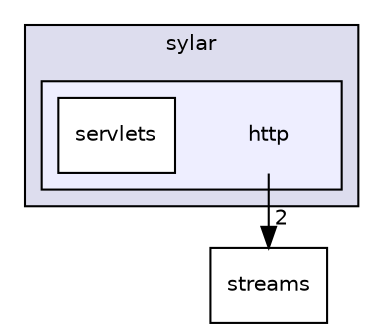 digraph "sylar/http" {
  compound=true
  node [ fontsize="10", fontname="Helvetica"];
  edge [ labelfontsize="10", labelfontname="Helvetica"];
  subgraph clusterdir_85140288eee94f6c1dbd59c496fa876b {
    graph [ bgcolor="#ddddee", pencolor="black", label="sylar" fontname="Helvetica", fontsize="10", URL="dir_85140288eee94f6c1dbd59c496fa876b.html"]
  subgraph clusterdir_5fdfbf8b0b8272587873e17fac938b86 {
    graph [ bgcolor="#eeeeff", pencolor="black", label="" URL="dir_5fdfbf8b0b8272587873e17fac938b86.html"];
    dir_5fdfbf8b0b8272587873e17fac938b86 [shape=plaintext label="http"];
    dir_f02dc2ae36f537734332bb85beb1c493 [shape=box label="servlets" color="black" fillcolor="white" style="filled" URL="dir_f02dc2ae36f537734332bb85beb1c493.html"];
  }
  }
  dir_5fecf1443bd42aaf252383bf16ba653f [shape=box label="streams" URL="dir_5fecf1443bd42aaf252383bf16ba653f.html"];
  dir_5fdfbf8b0b8272587873e17fac938b86->dir_5fecf1443bd42aaf252383bf16ba653f [headlabel="2", labeldistance=1.5 headhref="dir_000005_000009.html"];
}
